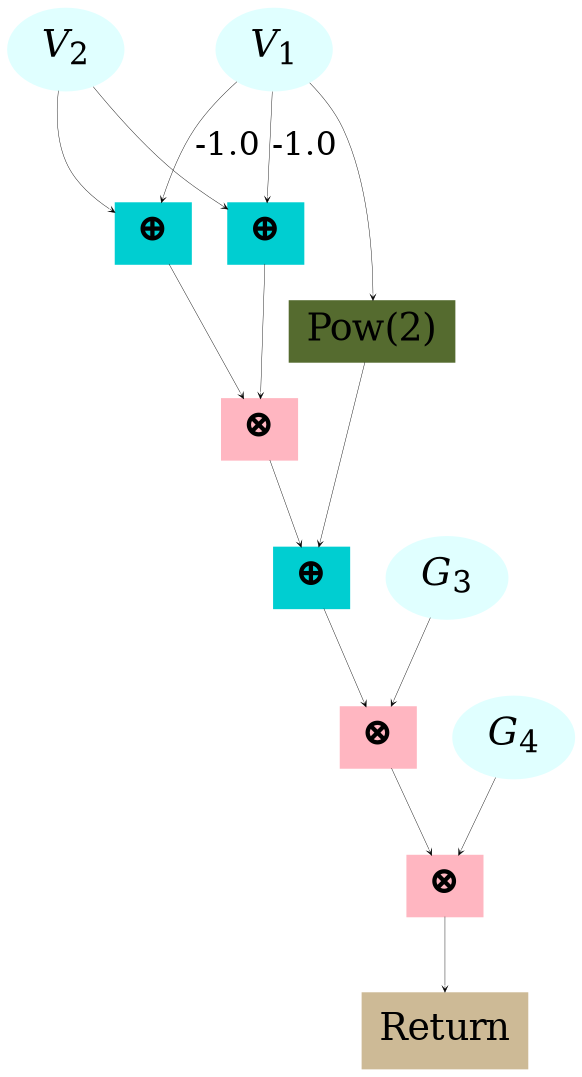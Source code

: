 digraph ComputationalGraph { 
label=""
ReturnNode[shape=box, label = "Return", style=filled, color=wheat3, fontsize=18]
g18917[label=<<i>V</i><sub>1</sub>>, style=filled, color=lightcyan, fontsize=18]
g18904[label=<<i>V</i><sub>2</sub>>, style=filled, color=lightcyan, fontsize=18]
g19023[shape=box, label = <<b>&oplus;</b>>, style=filled, color= darkturquoise, fontsize=18, width = 0.5, height = 0.4]
g19026[shape=box, label = <<b>&oplus;</b>>, style=filled, color= darkturquoise, fontsize=18, width = 0.5, height = 0.4]
g19029[shape=box, label = <<b>&otimes;</b>>, style=filled, color=lightpink, fontsize=18, width = 0.5, height = 0.4]
g19032[shape=box, label = <Pow(2)>, style=filled, color=darkolivegreen,fontsize=18, width = 0.8, height = 0.4]
g19035[shape=box, label = <<b>&oplus;</b>>, style=filled, color= darkturquoise, fontsize=18, width = 0.5, height = 0.4]
g18914[label=<<i>G</i><sub>3</sub>>, style=filled, color=lightcyan, fontsize=18]
g19038[shape=box, label = <<b>&otimes;</b>>, style=filled, color=lightpink, fontsize=18, width = 0.5, height = 0.4]
g18952[label=<<i>G</i><sub>4</sub>>, style=filled, color=lightcyan, fontsize=18]
g19040[shape=box, label = <<b>&otimes;</b>>, style=filled, color=lightpink, fontsize=18, width = 0.5, height = 0.4]
g18917->g19023[arrowhead=vee,label=-1.0,fontsize=16, penwidth = 0.2,arrowsize = 0.3]
g18904->g19023[arrowhead=vee,penwidth = 0.2,arrowsize = 0.3]
g18917->g19026[arrowhead=vee,label=-1.0,fontsize=16, penwidth = 0.2,arrowsize = 0.3]
g18904->g19026[arrowhead=vee,penwidth = 0.2,arrowsize = 0.3]
g19023->g19029[arrowhead=vee,penwidth = 0.2,arrowsize = 0.3]
g19026->g19029[arrowhead=vee,penwidth = 0.2,arrowsize = 0.3]
g18917->g19032[arrowhead=vee, penwidth = 0.2,arrowsize = 0.3]
g19029->g19035[arrowhead=vee,penwidth = 0.2,arrowsize = 0.3]
g19032->g19035[arrowhead=vee,penwidth = 0.2,arrowsize = 0.3]
g19035->g19038[arrowhead=vee,penwidth = 0.2,arrowsize = 0.3]
g18914->g19038[arrowhead=vee,penwidth = 0.2,arrowsize = 0.3]
g19038->g19040[arrowhead=vee,penwidth = 0.2,arrowsize = 0.3]
g18952->g19040[arrowhead=vee,penwidth = 0.2,arrowsize = 0.3]
g19040->ReturnNode[arrowhead=vee, penwidth = 0.2, arrowsize = 0.3]
   }
